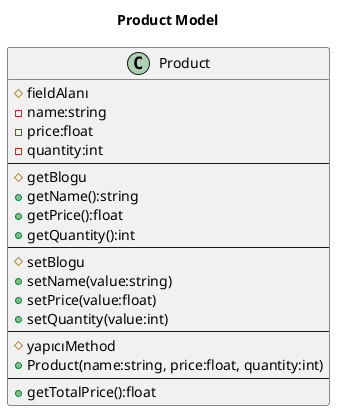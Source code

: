 @startuml Class Diagram
title Product Model
class Product
{
    #fieldAlanı
    -name:string
    -price:float
    -quantity:int
    --
    #getBlogu
    +getName():string
    +getPrice():float
    +getQuantity():int
    --
    #setBlogu
    +setName(value:string)
    +setPrice(value:float)
    +setQuantity(value:int)
    --
    #yapıcıMethod
    +Product(name:string, price:float, quantity:int)
    --
    +getTotalPrice():float
}

@enduml